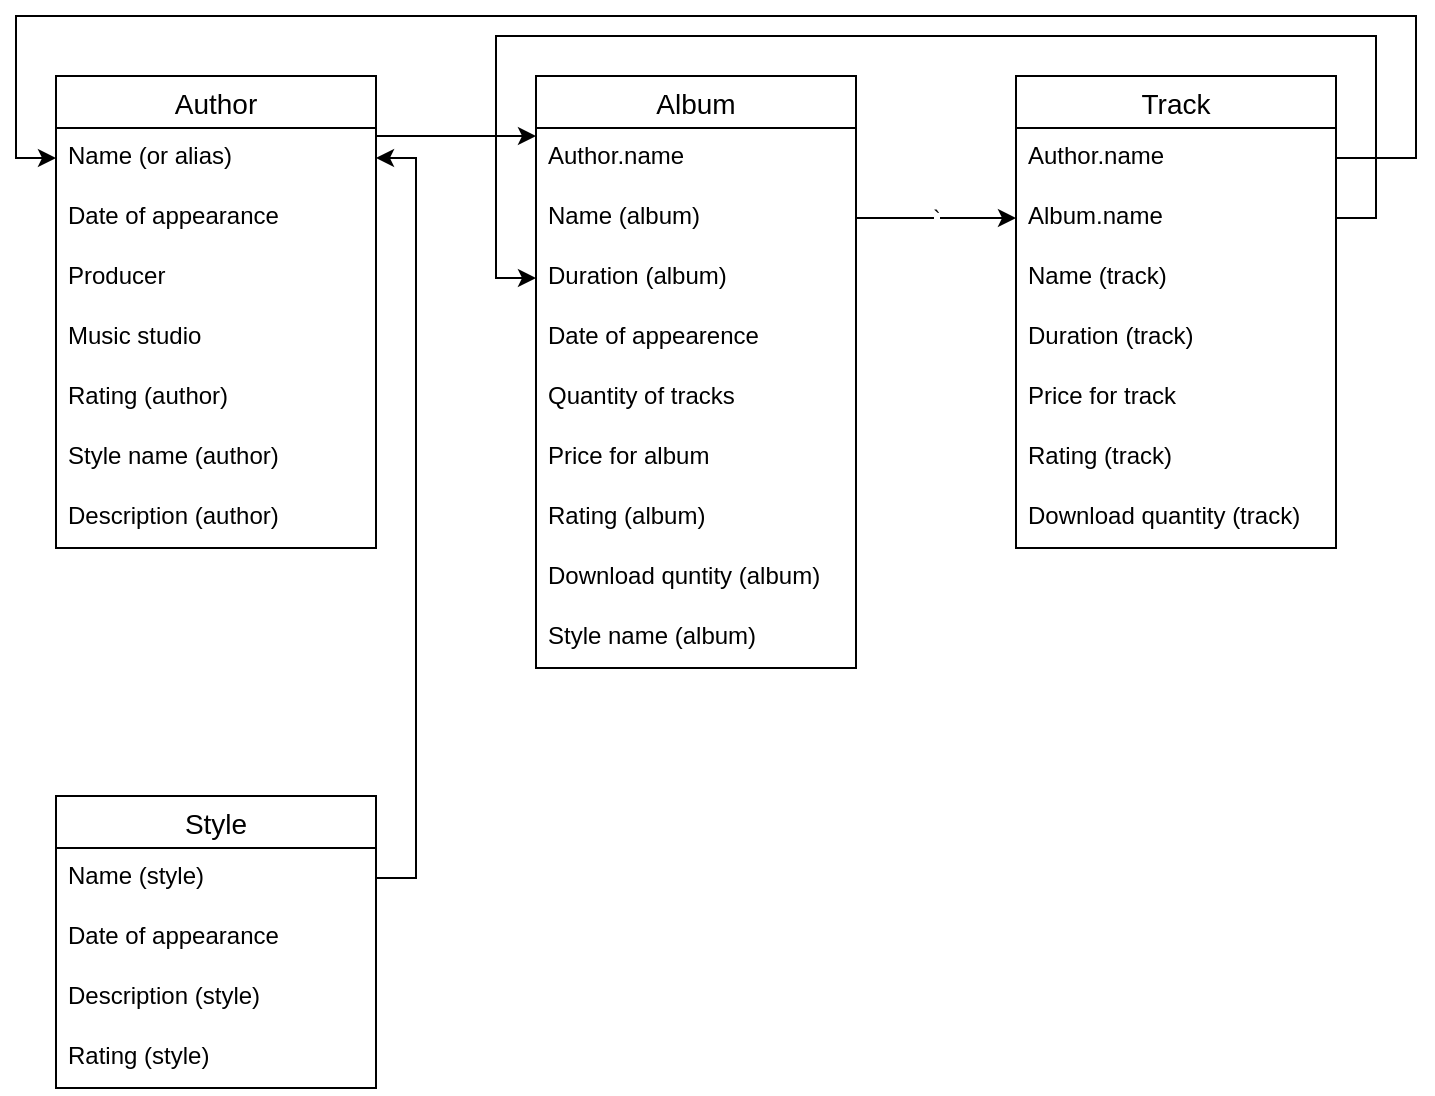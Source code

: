 <mxfile version="13.5.4" type="github">
  <diagram id="f-i3y35mFXTYUoioU1ih" name="Page-1">
    <mxGraphModel dx="782" dy="735" grid="1" gridSize="10" guides="1" tooltips="1" connect="1" arrows="1" fold="1" page="1" pageScale="1" pageWidth="827" pageHeight="1169" math="0" shadow="0">
      <root>
        <mxCell id="0" />
        <mxCell id="1" parent="0" />
        <mxCell id="4544T6BdMF_8p4-fiL_2-229" value="Album" style="swimlane;fontStyle=0;childLayout=stackLayout;horizontal=1;startSize=26;horizontalStack=0;resizeParent=1;resizeParentMax=0;resizeLast=0;collapsible=1;marginBottom=0;align=center;fontSize=14;" parent="1" vertex="1">
          <mxGeometry x="280" y="40" width="160" height="296" as="geometry" />
        </mxCell>
        <mxCell id="r1EPLgQT6vwfXCxGTCBy-23" value="Author.name" style="text;strokeColor=none;fillColor=none;spacingLeft=4;spacingRight=4;overflow=hidden;rotatable=0;points=[[0,0.5],[1,0.5]];portConstraint=eastwest;fontSize=12;" vertex="1" parent="4544T6BdMF_8p4-fiL_2-229">
          <mxGeometry y="26" width="160" height="30" as="geometry" />
        </mxCell>
        <mxCell id="r1EPLgQT6vwfXCxGTCBy-30" value="Name (album)" style="text;strokeColor=none;fillColor=none;spacingLeft=4;spacingRight=4;overflow=hidden;rotatable=0;points=[[0,0.5],[1,0.5]];portConstraint=eastwest;fontSize=12;" vertex="1" parent="4544T6BdMF_8p4-fiL_2-229">
          <mxGeometry y="56" width="160" height="30" as="geometry" />
        </mxCell>
        <mxCell id="4544T6BdMF_8p4-fiL_2-230" value="Duration (album)" style="text;strokeColor=none;fillColor=none;spacingLeft=4;spacingRight=4;overflow=hidden;rotatable=0;points=[[0,0.5],[1,0.5]];portConstraint=eastwest;fontSize=12;" parent="4544T6BdMF_8p4-fiL_2-229" vertex="1">
          <mxGeometry y="86" width="160" height="30" as="geometry" />
        </mxCell>
        <mxCell id="4544T6BdMF_8p4-fiL_2-231" value="Date of appearence" style="text;strokeColor=none;fillColor=none;spacingLeft=4;spacingRight=4;overflow=hidden;rotatable=0;points=[[0,0.5],[1,0.5]];portConstraint=eastwest;fontSize=12;" parent="4544T6BdMF_8p4-fiL_2-229" vertex="1">
          <mxGeometry y="116" width="160" height="30" as="geometry" />
        </mxCell>
        <mxCell id="r1EPLgQT6vwfXCxGTCBy-9" value="Quantity of tracks" style="text;strokeColor=none;fillColor=none;spacingLeft=4;spacingRight=4;overflow=hidden;rotatable=0;points=[[0,0.5],[1,0.5]];portConstraint=eastwest;fontSize=12;" vertex="1" parent="4544T6BdMF_8p4-fiL_2-229">
          <mxGeometry y="146" width="160" height="30" as="geometry" />
        </mxCell>
        <mxCell id="r1EPLgQT6vwfXCxGTCBy-12" value="Price for album" style="text;strokeColor=none;fillColor=none;spacingLeft=4;spacingRight=4;overflow=hidden;rotatable=0;points=[[0,0.5],[1,0.5]];portConstraint=eastwest;fontSize=12;" vertex="1" parent="4544T6BdMF_8p4-fiL_2-229">
          <mxGeometry y="176" width="160" height="30" as="geometry" />
        </mxCell>
        <mxCell id="r1EPLgQT6vwfXCxGTCBy-14" value="Rating (album)" style="text;strokeColor=none;fillColor=none;spacingLeft=4;spacingRight=4;overflow=hidden;rotatable=0;points=[[0,0.5],[1,0.5]];portConstraint=eastwest;fontSize=12;" vertex="1" parent="4544T6BdMF_8p4-fiL_2-229">
          <mxGeometry y="206" width="160" height="30" as="geometry" />
        </mxCell>
        <mxCell id="r1EPLgQT6vwfXCxGTCBy-22" value="Download quntity (album)" style="text;strokeColor=none;fillColor=none;spacingLeft=4;spacingRight=4;overflow=hidden;rotatable=0;points=[[0,0.5],[1,0.5]];portConstraint=eastwest;fontSize=12;" vertex="1" parent="4544T6BdMF_8p4-fiL_2-229">
          <mxGeometry y="236" width="160" height="30" as="geometry" />
        </mxCell>
        <mxCell id="4544T6BdMF_8p4-fiL_2-232" value="Style name (album)" style="text;strokeColor=none;fillColor=none;spacingLeft=4;spacingRight=4;overflow=hidden;rotatable=0;points=[[0,0.5],[1,0.5]];portConstraint=eastwest;fontSize=12;" parent="4544T6BdMF_8p4-fiL_2-229" vertex="1">
          <mxGeometry y="266" width="160" height="30" as="geometry" />
        </mxCell>
        <mxCell id="4544T6BdMF_8p4-fiL_2-233" value="Author" style="swimlane;fontStyle=0;childLayout=stackLayout;horizontal=1;startSize=26;horizontalStack=0;resizeParent=1;resizeParentMax=0;resizeLast=0;collapsible=1;marginBottom=0;align=center;fontSize=14;" parent="1" vertex="1">
          <mxGeometry x="40" y="40" width="160" height="236" as="geometry">
            <mxRectangle x="40" y="40" width="70" height="26" as="alternateBounds" />
          </mxGeometry>
        </mxCell>
        <mxCell id="4544T6BdMF_8p4-fiL_2-234" value="Name (or alias)" style="text;strokeColor=none;fillColor=none;spacingLeft=4;spacingRight=4;overflow=hidden;rotatable=0;points=[[0,0.5],[1,0.5]];portConstraint=eastwest;fontSize=12;" parent="4544T6BdMF_8p4-fiL_2-233" vertex="1">
          <mxGeometry y="26" width="160" height="30" as="geometry" />
        </mxCell>
        <mxCell id="r1EPLgQT6vwfXCxGTCBy-10" value="Date of appearance" style="text;strokeColor=none;fillColor=none;spacingLeft=4;spacingRight=4;overflow=hidden;rotatable=0;points=[[0,0.5],[1,0.5]];portConstraint=eastwest;fontSize=12;" vertex="1" parent="4544T6BdMF_8p4-fiL_2-233">
          <mxGeometry y="56" width="160" height="30" as="geometry" />
        </mxCell>
        <mxCell id="r1EPLgQT6vwfXCxGTCBy-11" value="Producer" style="text;strokeColor=none;fillColor=none;spacingLeft=4;spacingRight=4;overflow=hidden;rotatable=0;points=[[0,0.5],[1,0.5]];portConstraint=eastwest;fontSize=12;" vertex="1" parent="4544T6BdMF_8p4-fiL_2-233">
          <mxGeometry y="86" width="160" height="30" as="geometry" />
        </mxCell>
        <mxCell id="r1EPLgQT6vwfXCxGTCBy-13" value="Music studio" style="text;strokeColor=none;fillColor=none;spacingLeft=4;spacingRight=4;overflow=hidden;rotatable=0;points=[[0,0.5],[1,0.5]];portConstraint=eastwest;fontSize=12;" vertex="1" parent="4544T6BdMF_8p4-fiL_2-233">
          <mxGeometry y="116" width="160" height="30" as="geometry" />
        </mxCell>
        <mxCell id="r1EPLgQT6vwfXCxGTCBy-20" value="Rating (author)" style="text;strokeColor=none;fillColor=none;spacingLeft=4;spacingRight=4;overflow=hidden;rotatable=0;points=[[0,0.5],[1,0.5]];portConstraint=eastwest;fontSize=12;" vertex="1" parent="4544T6BdMF_8p4-fiL_2-233">
          <mxGeometry y="146" width="160" height="30" as="geometry" />
        </mxCell>
        <mxCell id="r1EPLgQT6vwfXCxGTCBy-38" value="Style name (author)" style="text;strokeColor=none;fillColor=none;spacingLeft=4;spacingRight=4;overflow=hidden;rotatable=0;points=[[0,0.5],[1,0.5]];portConstraint=eastwest;fontSize=12;" vertex="1" parent="4544T6BdMF_8p4-fiL_2-233">
          <mxGeometry y="176" width="160" height="30" as="geometry" />
        </mxCell>
        <mxCell id="4544T6BdMF_8p4-fiL_2-236" value="Description (author)" style="text;strokeColor=none;fillColor=none;spacingLeft=4;spacingRight=4;overflow=hidden;rotatable=0;points=[[0,0.5],[1,0.5]];portConstraint=eastwest;fontSize=12;" parent="4544T6BdMF_8p4-fiL_2-233" vertex="1">
          <mxGeometry y="206" width="160" height="30" as="geometry" />
        </mxCell>
        <mxCell id="r1EPLgQT6vwfXCxGTCBy-1" value="Track" style="swimlane;fontStyle=0;childLayout=stackLayout;horizontal=1;startSize=26;horizontalStack=0;resizeParent=1;resizeParentMax=0;resizeLast=0;collapsible=1;marginBottom=0;align=center;fontSize=14;" vertex="1" parent="1">
          <mxGeometry x="520" y="40" width="160" height="236" as="geometry" />
        </mxCell>
        <mxCell id="r1EPLgQT6vwfXCxGTCBy-25" value="Author.name" style="text;strokeColor=none;fillColor=none;spacingLeft=4;spacingRight=4;overflow=hidden;rotatable=0;points=[[0,0.5],[1,0.5]];portConstraint=eastwest;fontSize=12;" vertex="1" parent="r1EPLgQT6vwfXCxGTCBy-1">
          <mxGeometry y="26" width="160" height="30" as="geometry" />
        </mxCell>
        <mxCell id="r1EPLgQT6vwfXCxGTCBy-2" value="Album.name" style="text;strokeColor=none;fillColor=none;spacingLeft=4;spacingRight=4;overflow=hidden;rotatable=0;points=[[0,0.5],[1,0.5]];portConstraint=eastwest;fontSize=12;" vertex="1" parent="r1EPLgQT6vwfXCxGTCBy-1">
          <mxGeometry y="56" width="160" height="30" as="geometry" />
        </mxCell>
        <mxCell id="r1EPLgQT6vwfXCxGTCBy-26" value="Name (track)" style="text;strokeColor=none;fillColor=none;spacingLeft=4;spacingRight=4;overflow=hidden;rotatable=0;points=[[0,0.5],[1,0.5]];portConstraint=eastwest;fontSize=12;" vertex="1" parent="r1EPLgQT6vwfXCxGTCBy-1">
          <mxGeometry y="86" width="160" height="30" as="geometry" />
        </mxCell>
        <mxCell id="r1EPLgQT6vwfXCxGTCBy-3" value="Duration (track)" style="text;strokeColor=none;fillColor=none;spacingLeft=4;spacingRight=4;overflow=hidden;rotatable=0;points=[[0,0.5],[1,0.5]];portConstraint=eastwest;fontSize=12;" vertex="1" parent="r1EPLgQT6vwfXCxGTCBy-1">
          <mxGeometry y="116" width="160" height="30" as="geometry" />
        </mxCell>
        <mxCell id="r1EPLgQT6vwfXCxGTCBy-17" value="Price for track" style="text;strokeColor=none;fillColor=none;spacingLeft=4;spacingRight=4;overflow=hidden;rotatable=0;points=[[0,0.5],[1,0.5]];portConstraint=eastwest;fontSize=12;" vertex="1" parent="r1EPLgQT6vwfXCxGTCBy-1">
          <mxGeometry y="146" width="160" height="30" as="geometry" />
        </mxCell>
        <mxCell id="r1EPLgQT6vwfXCxGTCBy-4" value="Rating (track)" style="text;strokeColor=none;fillColor=none;spacingLeft=4;spacingRight=4;overflow=hidden;rotatable=0;points=[[0,0.5],[1,0.5]];portConstraint=eastwest;fontSize=12;" vertex="1" parent="r1EPLgQT6vwfXCxGTCBy-1">
          <mxGeometry y="176" width="160" height="30" as="geometry" />
        </mxCell>
        <mxCell id="r1EPLgQT6vwfXCxGTCBy-18" value="Download quantity (track)" style="text;strokeColor=none;fillColor=none;spacingLeft=4;spacingRight=4;overflow=hidden;rotatable=0;points=[[0,0.5],[1,0.5]];portConstraint=eastwest;fontSize=12;" vertex="1" parent="r1EPLgQT6vwfXCxGTCBy-1">
          <mxGeometry y="206" width="160" height="30" as="geometry" />
        </mxCell>
        <mxCell id="r1EPLgQT6vwfXCxGTCBy-24" style="edgeStyle=orthogonalEdgeStyle;rounded=0;orthogonalLoop=1;jettySize=auto;html=1;exitX=1;exitY=0.5;exitDx=0;exitDy=0;" edge="1" parent="1" source="4544T6BdMF_8p4-fiL_2-234" target="r1EPLgQT6vwfXCxGTCBy-23">
          <mxGeometry relative="1" as="geometry">
            <Array as="points">
              <mxPoint x="200" y="70" />
            </Array>
          </mxGeometry>
        </mxCell>
        <mxCell id="r1EPLgQT6vwfXCxGTCBy-27" value="`" style="edgeStyle=orthogonalEdgeStyle;rounded=0;orthogonalLoop=1;jettySize=auto;html=1;exitX=1;exitY=0.5;exitDx=0;exitDy=0;entryX=0;entryY=0.5;entryDx=0;entryDy=0;" edge="1" parent="1" source="r1EPLgQT6vwfXCxGTCBy-30" target="r1EPLgQT6vwfXCxGTCBy-2">
          <mxGeometry relative="1" as="geometry" />
        </mxCell>
        <mxCell id="r1EPLgQT6vwfXCxGTCBy-28" style="edgeStyle=orthogonalEdgeStyle;rounded=0;orthogonalLoop=1;jettySize=auto;html=1;exitX=1;exitY=0.5;exitDx=0;exitDy=0;entryX=0;entryY=0.5;entryDx=0;entryDy=0;" edge="1" parent="1" source="r1EPLgQT6vwfXCxGTCBy-25" target="4544T6BdMF_8p4-fiL_2-234">
          <mxGeometry relative="1" as="geometry">
            <Array as="points">
              <mxPoint x="720" y="81" />
              <mxPoint x="720" y="10" />
              <mxPoint x="20" y="10" />
              <mxPoint x="20" y="81" />
            </Array>
          </mxGeometry>
        </mxCell>
        <mxCell id="r1EPLgQT6vwfXCxGTCBy-29" style="edgeStyle=orthogonalEdgeStyle;rounded=0;orthogonalLoop=1;jettySize=auto;html=1;exitX=1;exitY=0.5;exitDx=0;exitDy=0;entryX=0;entryY=0.5;entryDx=0;entryDy=0;" edge="1" parent="1" source="r1EPLgQT6vwfXCxGTCBy-2" target="4544T6BdMF_8p4-fiL_2-230">
          <mxGeometry relative="1" as="geometry">
            <Array as="points">
              <mxPoint x="700" y="111" />
              <mxPoint x="700" y="20" />
              <mxPoint x="260" y="20" />
              <mxPoint x="260" y="141" />
            </Array>
          </mxGeometry>
        </mxCell>
        <mxCell id="r1EPLgQT6vwfXCxGTCBy-31" value="Style" style="swimlane;fontStyle=0;childLayout=stackLayout;horizontal=1;startSize=26;horizontalStack=0;resizeParent=1;resizeParentMax=0;resizeLast=0;collapsible=1;marginBottom=0;align=center;fontSize=14;" vertex="1" parent="1">
          <mxGeometry x="40" y="400" width="160" height="146" as="geometry">
            <mxRectangle x="40" y="40" width="70" height="26" as="alternateBounds" />
          </mxGeometry>
        </mxCell>
        <mxCell id="r1EPLgQT6vwfXCxGTCBy-32" value="Name (style)" style="text;strokeColor=none;fillColor=none;spacingLeft=4;spacingRight=4;overflow=hidden;rotatable=0;points=[[0,0.5],[1,0.5]];portConstraint=eastwest;fontSize=12;" vertex="1" parent="r1EPLgQT6vwfXCxGTCBy-31">
          <mxGeometry y="26" width="160" height="30" as="geometry" />
        </mxCell>
        <mxCell id="r1EPLgQT6vwfXCxGTCBy-33" value="Date of appearance" style="text;strokeColor=none;fillColor=none;spacingLeft=4;spacingRight=4;overflow=hidden;rotatable=0;points=[[0,0.5],[1,0.5]];portConstraint=eastwest;fontSize=12;" vertex="1" parent="r1EPLgQT6vwfXCxGTCBy-31">
          <mxGeometry y="56" width="160" height="30" as="geometry" />
        </mxCell>
        <mxCell id="r1EPLgQT6vwfXCxGTCBy-34" value="Description (style)" style="text;strokeColor=none;fillColor=none;spacingLeft=4;spacingRight=4;overflow=hidden;rotatable=0;points=[[0,0.5],[1,0.5]];portConstraint=eastwest;fontSize=12;" vertex="1" parent="r1EPLgQT6vwfXCxGTCBy-31">
          <mxGeometry y="86" width="160" height="30" as="geometry" />
        </mxCell>
        <mxCell id="r1EPLgQT6vwfXCxGTCBy-36" value="Rating (style)" style="text;strokeColor=none;fillColor=none;spacingLeft=4;spacingRight=4;overflow=hidden;rotatable=0;points=[[0,0.5],[1,0.5]];portConstraint=eastwest;fontSize=12;" vertex="1" parent="r1EPLgQT6vwfXCxGTCBy-31">
          <mxGeometry y="116" width="160" height="30" as="geometry" />
        </mxCell>
        <mxCell id="r1EPLgQT6vwfXCxGTCBy-39" style="edgeStyle=orthogonalEdgeStyle;rounded=0;orthogonalLoop=1;jettySize=auto;html=1;exitX=1;exitY=0.5;exitDx=0;exitDy=0;" edge="1" parent="1" source="r1EPLgQT6vwfXCxGTCBy-32" target="4544T6BdMF_8p4-fiL_2-234">
          <mxGeometry relative="1" as="geometry" />
        </mxCell>
      </root>
    </mxGraphModel>
  </diagram>
</mxfile>
